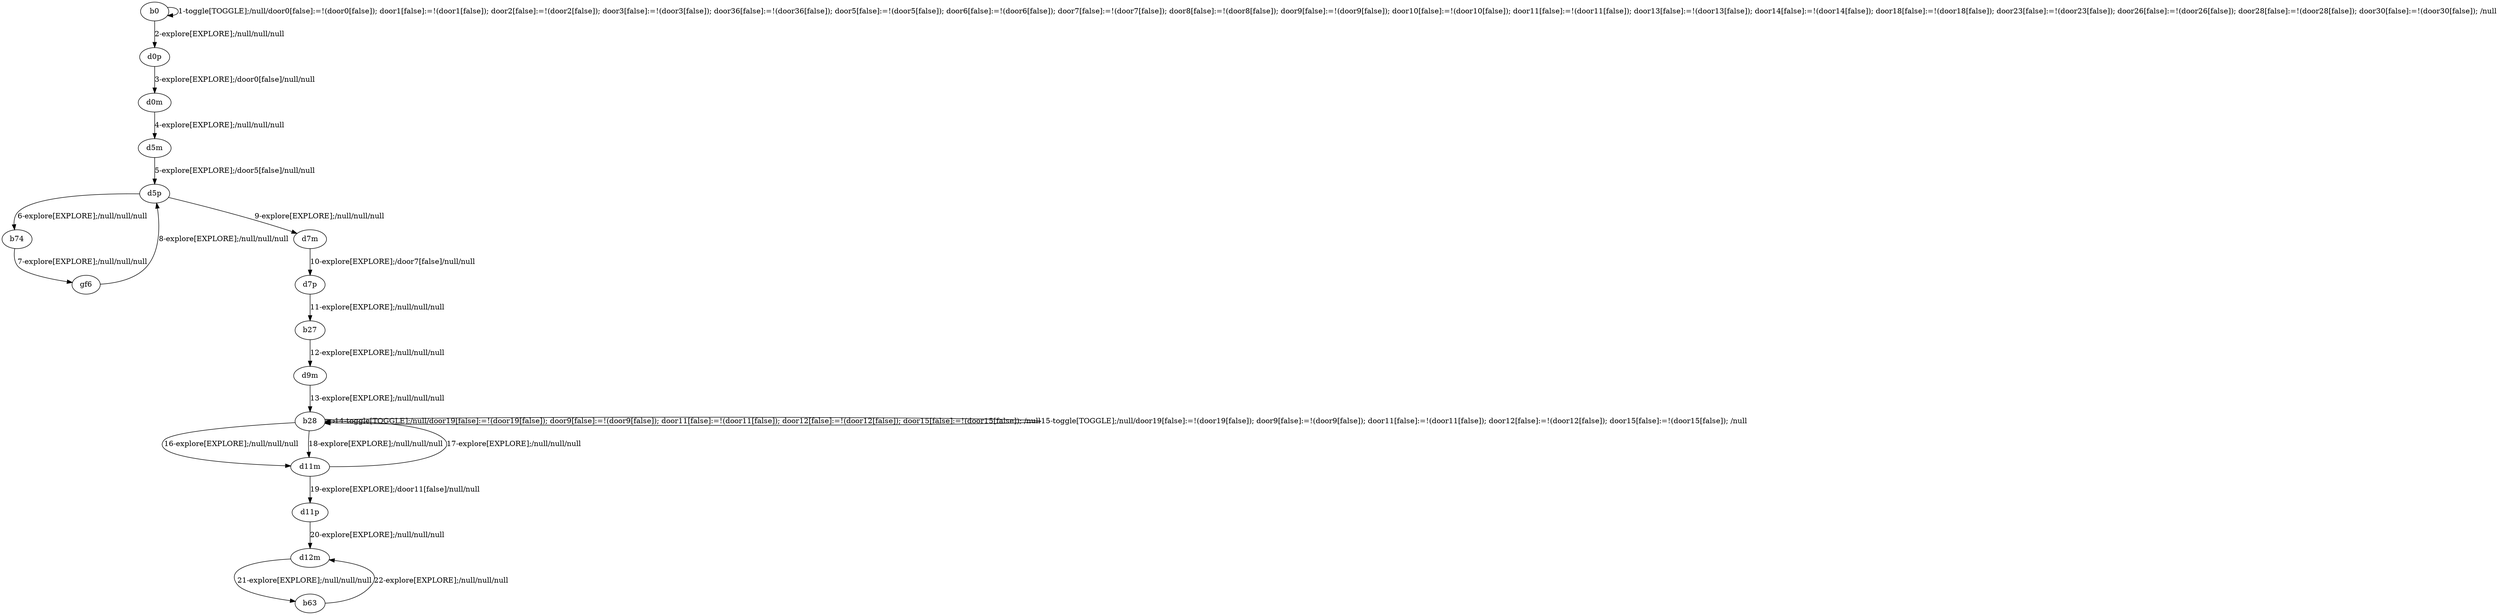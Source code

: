 # Total number of goals covered by this test: 3
# d11p --> d12m
# d12m --> b63
# b63 --> d12m

digraph g {
"b0" -> "b0" [label = "1-toggle[TOGGLE];/null/door0[false]:=!(door0[false]); door1[false]:=!(door1[false]); door2[false]:=!(door2[false]); door3[false]:=!(door3[false]); door36[false]:=!(door36[false]); door5[false]:=!(door5[false]); door6[false]:=!(door6[false]); door7[false]:=!(door7[false]); door8[false]:=!(door8[false]); door9[false]:=!(door9[false]); door10[false]:=!(door10[false]); door11[false]:=!(door11[false]); door13[false]:=!(door13[false]); door14[false]:=!(door14[false]); door18[false]:=!(door18[false]); door23[false]:=!(door23[false]); door26[false]:=!(door26[false]); door28[false]:=!(door28[false]); door30[false]:=!(door30[false]); /null"];
"b0" -> "d0p" [label = "2-explore[EXPLORE];/null/null/null"];
"d0p" -> "d0m" [label = "3-explore[EXPLORE];/door0[false]/null/null"];
"d0m" -> "d5m" [label = "4-explore[EXPLORE];/null/null/null"];
"d5m" -> "d5p" [label = "5-explore[EXPLORE];/door5[false]/null/null"];
"d5p" -> "b74" [label = "6-explore[EXPLORE];/null/null/null"];
"b74" -> "gf6" [label = "7-explore[EXPLORE];/null/null/null"];
"gf6" -> "d5p" [label = "8-explore[EXPLORE];/null/null/null"];
"d5p" -> "d7m" [label = "9-explore[EXPLORE];/null/null/null"];
"d7m" -> "d7p" [label = "10-explore[EXPLORE];/door7[false]/null/null"];
"d7p" -> "b27" [label = "11-explore[EXPLORE];/null/null/null"];
"b27" -> "d9m" [label = "12-explore[EXPLORE];/null/null/null"];
"d9m" -> "b28" [label = "13-explore[EXPLORE];/null/null/null"];
"b28" -> "b28" [label = "14-toggle[TOGGLE];/null/door19[false]:=!(door19[false]); door9[false]:=!(door9[false]); door11[false]:=!(door11[false]); door12[false]:=!(door12[false]); door15[false]:=!(door15[false]); /null"];
"b28" -> "b28" [label = "15-toggle[TOGGLE];/null/door19[false]:=!(door19[false]); door9[false]:=!(door9[false]); door11[false]:=!(door11[false]); door12[false]:=!(door12[false]); door15[false]:=!(door15[false]); /null"];
"b28" -> "d11m" [label = "16-explore[EXPLORE];/null/null/null"];
"d11m" -> "b28" [label = "17-explore[EXPLORE];/null/null/null"];
"b28" -> "d11m" [label = "18-explore[EXPLORE];/null/null/null"];
"d11m" -> "d11p" [label = "19-explore[EXPLORE];/door11[false]/null/null"];
"d11p" -> "d12m" [label = "20-explore[EXPLORE];/null/null/null"];
"d12m" -> "b63" [label = "21-explore[EXPLORE];/null/null/null"];
"b63" -> "d12m" [label = "22-explore[EXPLORE];/null/null/null"];
}